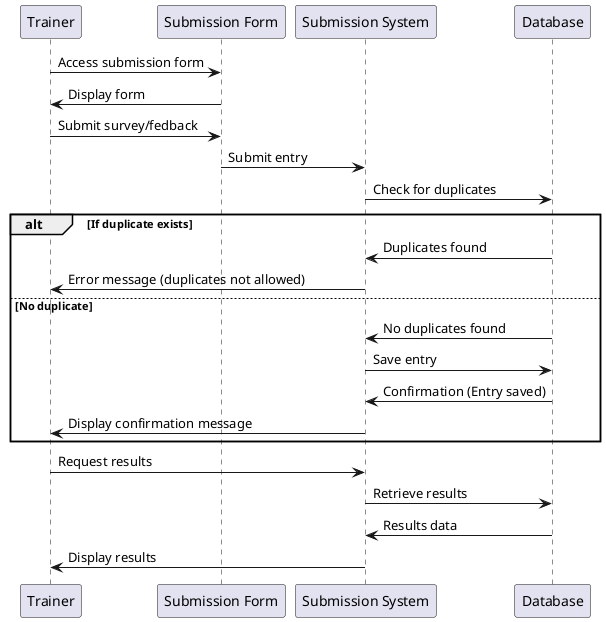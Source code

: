 @startuml
participant Trainer
participant "Submission Form" as Form
participant "Submission System" as System
participant "Database" as DB

Trainer -> Form : Access submission form
Form -> Trainer : Display form

Trainer -> Form : Submit survey/fedback
Form -> System : Submit entry
System -> DB : Check for duplicates

alt If duplicate exists
    DB -> System : Duplicates found
    System -> Trainer : Error message (duplicates not allowed)
else No duplicate
    DB -> System : No duplicates found
    System -> DB : Save entry
    DB -> System : Confirmation (Entry saved)
    System -> Trainer : Display confirmation message
end

Trainer -> System : Request results
System -> DB : Retrieve results
DB -> System : Results data
System -> Trainer : Display results

@enduml